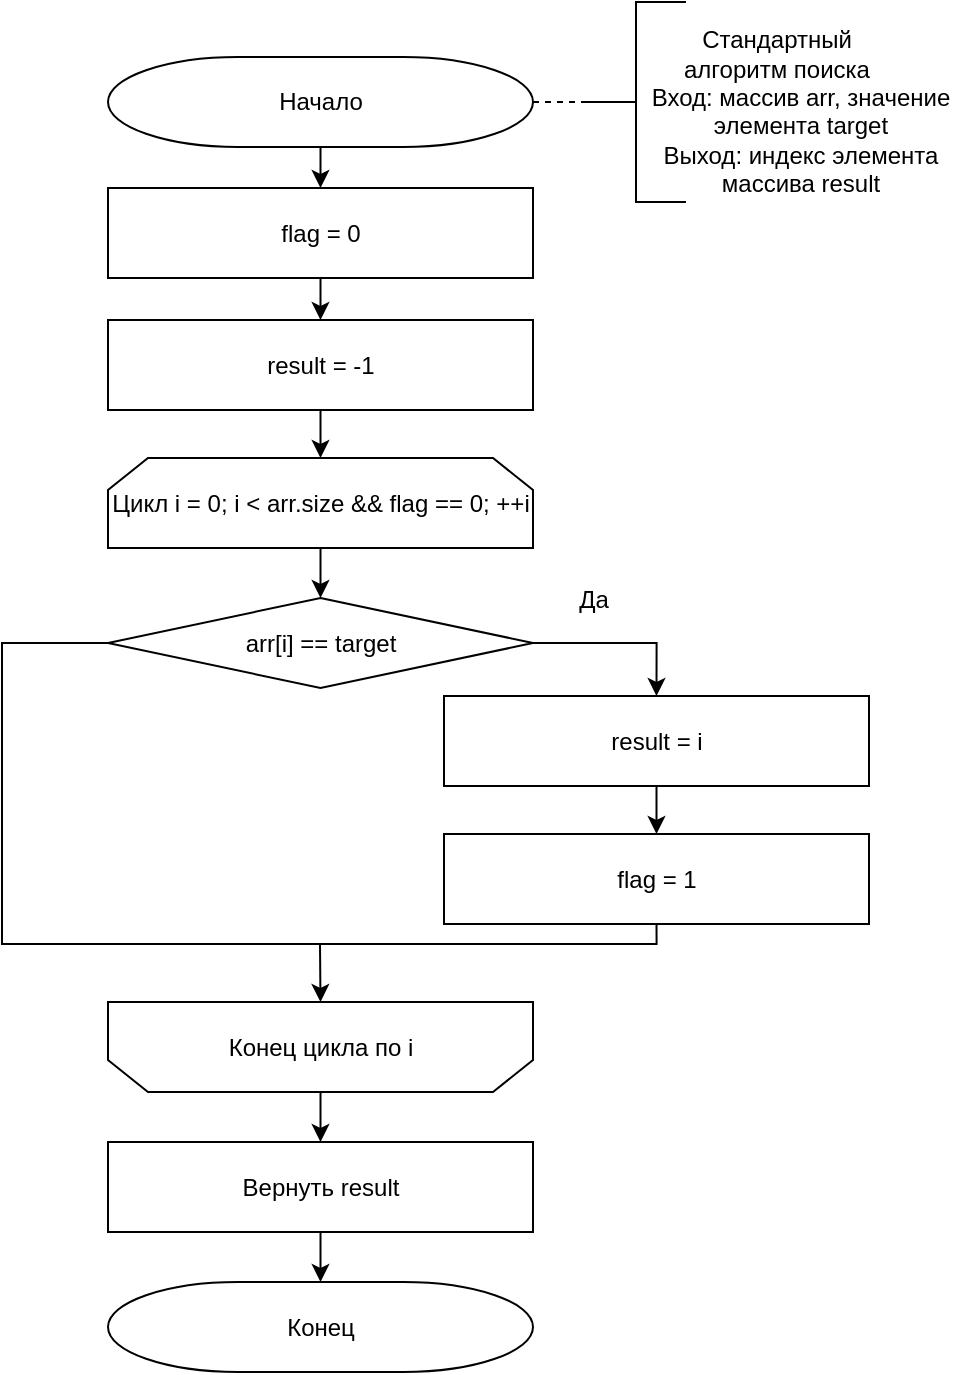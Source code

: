 <mxfile version="23.0.2" type="device">
  <diagram name="Page-1" id="iKtCve9k6sQJAs5jUi-_">
    <mxGraphModel dx="941" dy="644" grid="0" gridSize="10" guides="1" tooltips="1" connect="1" arrows="1" fold="1" page="0" pageScale="1" pageWidth="850" pageHeight="1100" math="0" shadow="0">
      <root>
        <mxCell id="0" />
        <mxCell id="1" parent="0" />
        <mxCell id="7oOG9WRXy3WEtp1erewm-1" value="Начало" style="strokeWidth=1;html=1;shape=mxgraph.flowchart.terminator;whiteSpace=wrap;rotation=0;" parent="1" vertex="1">
          <mxGeometry x="290" y="167.5" width="212.5" height="45" as="geometry" />
        </mxCell>
        <mxCell id="7oOG9WRXy3WEtp1erewm-2" value="Цикл i = 0; i &amp;lt; arr.size &amp;amp;&amp;amp; flag == 0; ++i" style="shape=loopLimit;whiteSpace=wrap;html=1;rotation=0;" parent="1" vertex="1">
          <mxGeometry x="290" y="368" width="212.5" height="45" as="geometry" />
        </mxCell>
        <mxCell id="7oOG9WRXy3WEtp1erewm-8" value="" style="endArrow=classic;html=1;rounded=0;fontFamily=Helvetica;fontSize=12;fontColor=default;exitX=0.5;exitY=1;exitDx=0;exitDy=0;exitPerimeter=0;entryX=0.5;entryY=0;entryDx=0;entryDy=0;" parent="1" source="7oOG9WRXy3WEtp1erewm-1" target="7oOG9WRXy3WEtp1erewm-33" edge="1">
          <mxGeometry width="50" height="50" relative="1" as="geometry">
            <mxPoint x="700" y="470" as="sourcePoint" />
            <mxPoint x="396.25" y="238" as="targetPoint" />
          </mxGeometry>
        </mxCell>
        <mxCell id="7oOG9WRXy3WEtp1erewm-12" value="" style="strokeWidth=1;html=1;shape=mxgraph.flowchart.annotation_2;align=left;labelPosition=right;pointerEvents=1;" parent="1" vertex="1">
          <mxGeometry x="529" y="140" width="50" height="100" as="geometry" />
        </mxCell>
        <mxCell id="7oOG9WRXy3WEtp1erewm-13" value="" style="endArrow=none;dashed=1;html=1;rounded=0;exitX=1;exitY=0.5;exitDx=0;exitDy=0;exitPerimeter=0;entryX=0;entryY=0.5;entryDx=0;entryDy=0;entryPerimeter=0;" parent="1" source="7oOG9WRXy3WEtp1erewm-1" target="7oOG9WRXy3WEtp1erewm-12" edge="1">
          <mxGeometry width="50" height="50" relative="1" as="geometry">
            <mxPoint x="739" y="528" as="sourcePoint" />
            <mxPoint x="789" y="478" as="targetPoint" />
          </mxGeometry>
        </mxCell>
        <mxCell id="7oOG9WRXy3WEtp1erewm-14" value="Стандартный алгоритм поиска" style="text;html=1;strokeColor=none;fillColor=none;align=center;verticalAlign=middle;whiteSpace=wrap;rounded=0;" parent="1" vertex="1">
          <mxGeometry x="564" y="151" width="121" height="30" as="geometry" />
        </mxCell>
        <mxCell id="7oOG9WRXy3WEtp1erewm-15" value="Вход: массив arr, значение элемента target&lt;br&gt;Выход: индекс элемента массива result" style="text;html=1;strokeColor=none;fillColor=none;align=center;verticalAlign=middle;whiteSpace=wrap;rounded=0;" parent="1" vertex="1">
          <mxGeometry x="560" y="194" width="153" height="30" as="geometry" />
        </mxCell>
        <mxCell id="7oOG9WRXy3WEtp1erewm-25" value="Конец" style="strokeWidth=1;html=1;shape=mxgraph.flowchart.terminator;whiteSpace=wrap;rotation=0;" parent="1" vertex="1">
          <mxGeometry x="290" y="780" width="212.5" height="45" as="geometry" />
        </mxCell>
        <mxCell id="7oOG9WRXy3WEtp1erewm-32" value="arr[i] == target" style="rhombus;whiteSpace=wrap;html=1;rotation=0;" parent="1" vertex="1">
          <mxGeometry x="290" y="438" width="212.5" height="45" as="geometry" />
        </mxCell>
        <mxCell id="7oOG9WRXy3WEtp1erewm-33" value="flag = 0" style="rounded=0;whiteSpace=wrap;html=1;rotation=0;" parent="1" vertex="1">
          <mxGeometry x="290" y="233" width="212.5" height="45" as="geometry" />
        </mxCell>
        <mxCell id="7oOG9WRXy3WEtp1erewm-34" value="result = -1" style="rounded=0;whiteSpace=wrap;html=1;rotation=0;" parent="1" vertex="1">
          <mxGeometry x="290" y="299" width="212.5" height="45" as="geometry" />
        </mxCell>
        <mxCell id="7oOG9WRXy3WEtp1erewm-35" value="result = i" style="rounded=0;whiteSpace=wrap;html=1;rotation=0;" parent="1" vertex="1">
          <mxGeometry x="458" y="487" width="212.5" height="45" as="geometry" />
        </mxCell>
        <mxCell id="7oOG9WRXy3WEtp1erewm-36" value="Конец цикла по i" style="shape=loopLimit;whiteSpace=wrap;html=1;strokeColor=default;fontFamily=Helvetica;fontSize=12;fontColor=default;fillColor=default;rotation=0;direction=west;" parent="1" vertex="1">
          <mxGeometry x="290" y="640" width="212.5" height="45" as="geometry" />
        </mxCell>
        <mxCell id="7oOG9WRXy3WEtp1erewm-38" value="Вернуть result" style="rounded=0;whiteSpace=wrap;html=1;rotation=0;" parent="1" vertex="1">
          <mxGeometry x="290" y="710" width="212.5" height="45" as="geometry" />
        </mxCell>
        <mxCell id="7oOG9WRXy3WEtp1erewm-39" value="" style="endArrow=classic;html=1;rounded=0;entryX=0.5;entryY=0;entryDx=0;entryDy=0;exitX=0.5;exitY=1;exitDx=0;exitDy=0;" parent="1" source="7oOG9WRXy3WEtp1erewm-33" target="7oOG9WRXy3WEtp1erewm-34" edge="1">
          <mxGeometry width="50" height="50" relative="1" as="geometry">
            <mxPoint x="530" y="443" as="sourcePoint" />
            <mxPoint x="580" y="393" as="targetPoint" />
          </mxGeometry>
        </mxCell>
        <mxCell id="7oOG9WRXy3WEtp1erewm-41" value="" style="endArrow=classic;html=1;rounded=0;entryX=0.5;entryY=0;entryDx=0;entryDy=0;exitX=0.5;exitY=1;exitDx=0;exitDy=0;" parent="1" source="7oOG9WRXy3WEtp1erewm-2" target="7oOG9WRXy3WEtp1erewm-32" edge="1">
          <mxGeometry width="50" height="50" relative="1" as="geometry">
            <mxPoint x="530" y="443" as="sourcePoint" />
            <mxPoint x="580" y="393" as="targetPoint" />
          </mxGeometry>
        </mxCell>
        <mxCell id="7oOG9WRXy3WEtp1erewm-42" value="" style="endArrow=classic;html=1;rounded=0;entryX=0.5;entryY=0;entryDx=0;entryDy=0;exitX=1;exitY=0.5;exitDx=0;exitDy=0;edgeStyle=orthogonalEdgeStyle;" parent="1" source="7oOG9WRXy3WEtp1erewm-32" target="7oOG9WRXy3WEtp1erewm-35" edge="1">
          <mxGeometry width="50" height="50" relative="1" as="geometry">
            <mxPoint x="530" y="443" as="sourcePoint" />
            <mxPoint x="580" y="393" as="targetPoint" />
          </mxGeometry>
        </mxCell>
        <mxCell id="7oOG9WRXy3WEtp1erewm-43" value="Да" style="text;html=1;strokeColor=none;fillColor=none;align=center;verticalAlign=middle;whiteSpace=wrap;rounded=0;" parent="1" vertex="1">
          <mxGeometry x="502.5" y="424" width="60" height="30" as="geometry" />
        </mxCell>
        <mxCell id="7oOG9WRXy3WEtp1erewm-45" value="" style="endArrow=classic;html=1;rounded=0;entryX=0.5;entryY=1;entryDx=0;entryDy=0;" parent="1" target="7oOG9WRXy3WEtp1erewm-36" edge="1">
          <mxGeometry width="50" height="50" relative="1" as="geometry">
            <mxPoint x="396" y="611" as="sourcePoint" />
            <mxPoint x="578" y="598" as="targetPoint" />
          </mxGeometry>
        </mxCell>
        <mxCell id="7oOG9WRXy3WEtp1erewm-49" value="flag = 1" style="rounded=0;whiteSpace=wrap;html=1;rotation=0;" parent="1" vertex="1">
          <mxGeometry x="458" y="556" width="212.5" height="45" as="geometry" />
        </mxCell>
        <mxCell id="7oOG9WRXy3WEtp1erewm-50" value="" style="endArrow=classic;html=1;rounded=0;entryX=0.5;entryY=0;entryDx=0;entryDy=0;exitX=0.5;exitY=1;exitDx=0;exitDy=0;" parent="1" source="7oOG9WRXy3WEtp1erewm-35" target="7oOG9WRXy3WEtp1erewm-49" edge="1">
          <mxGeometry width="50" height="50" relative="1" as="geometry">
            <mxPoint x="511" y="700" as="sourcePoint" />
            <mxPoint x="561" y="650" as="targetPoint" />
          </mxGeometry>
        </mxCell>
        <mxCell id="7oOG9WRXy3WEtp1erewm-52" value="" style="endArrow=none;html=1;rounded=0;entryX=0.5;entryY=1;entryDx=0;entryDy=0;exitX=0;exitY=0.5;exitDx=0;exitDy=0;edgeStyle=orthogonalEdgeStyle;" parent="1" source="7oOG9WRXy3WEtp1erewm-32" target="7oOG9WRXy3WEtp1erewm-49" edge="1">
          <mxGeometry width="50" height="50" relative="1" as="geometry">
            <mxPoint x="511" y="700" as="sourcePoint" />
            <mxPoint x="561" y="650" as="targetPoint" />
            <Array as="points">
              <mxPoint x="237" y="461" />
              <mxPoint x="237" y="611" />
              <mxPoint x="564" y="611" />
            </Array>
          </mxGeometry>
        </mxCell>
        <mxCell id="7oOG9WRXy3WEtp1erewm-53" value="" style="endArrow=classic;html=1;rounded=0;entryX=0.5;entryY=0;entryDx=0;entryDy=0;exitX=0.5;exitY=0;exitDx=0;exitDy=0;" parent="1" source="7oOG9WRXy3WEtp1erewm-36" target="7oOG9WRXy3WEtp1erewm-38" edge="1">
          <mxGeometry width="50" height="50" relative="1" as="geometry">
            <mxPoint x="485" y="592" as="sourcePoint" />
            <mxPoint x="535" y="542" as="targetPoint" />
          </mxGeometry>
        </mxCell>
        <mxCell id="7oOG9WRXy3WEtp1erewm-54" value="" style="endArrow=classic;html=1;rounded=0;entryX=0.5;entryY=0;entryDx=0;entryDy=0;entryPerimeter=0;exitX=0.5;exitY=1;exitDx=0;exitDy=0;" parent="1" source="7oOG9WRXy3WEtp1erewm-38" target="7oOG9WRXy3WEtp1erewm-25" edge="1">
          <mxGeometry width="50" height="50" relative="1" as="geometry">
            <mxPoint x="485" y="696" as="sourcePoint" />
            <mxPoint x="535" y="646" as="targetPoint" />
          </mxGeometry>
        </mxCell>
        <mxCell id="DyCe1wx-iYOWz2P4Pcd9-1" value="" style="endArrow=classic;html=1;rounded=0;exitX=0.5;exitY=1;exitDx=0;exitDy=0;entryX=0.5;entryY=0;entryDx=0;entryDy=0;" edge="1" parent="1" source="7oOG9WRXy3WEtp1erewm-34" target="7oOG9WRXy3WEtp1erewm-2">
          <mxGeometry width="50" height="50" relative="1" as="geometry">
            <mxPoint x="450" y="478" as="sourcePoint" />
            <mxPoint x="500" y="428" as="targetPoint" />
          </mxGeometry>
        </mxCell>
      </root>
    </mxGraphModel>
  </diagram>
</mxfile>
